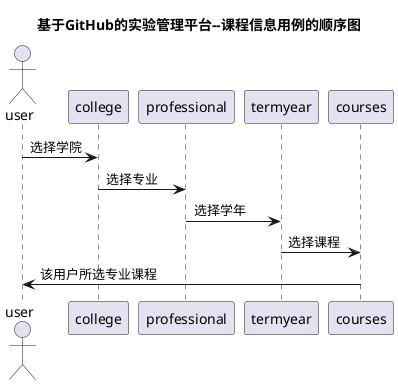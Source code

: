 @startuml
title 基于GitHub的实验管理平台--课程信息用例的顺序图
actor user
user -> college:选择学院
college->professional:选择专业
professional->termyear:选择学年
termyear->courses:选择课程
courses->user:该用户所选专业课程
@enduml